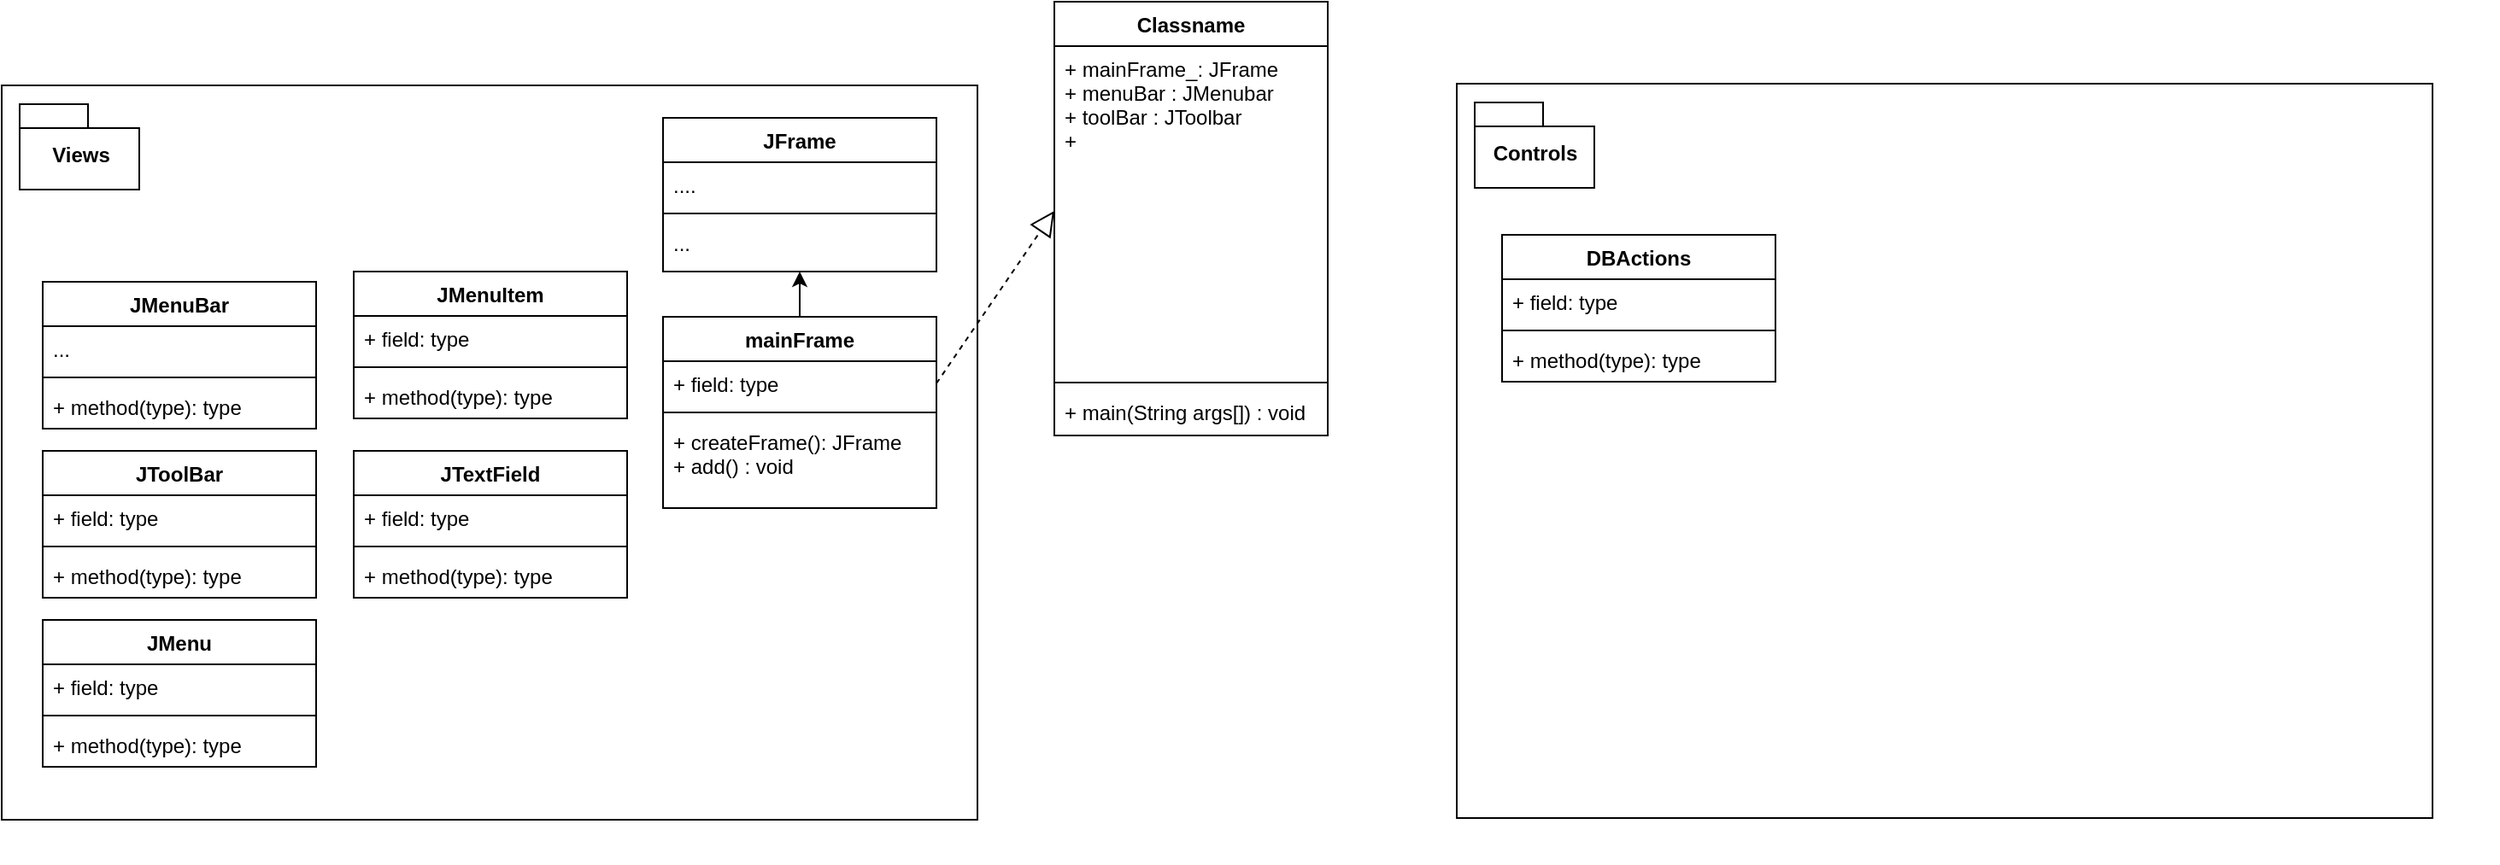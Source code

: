 <mxfile version="12.1.7" type="device" pages="1"><diagram id="zsnYO887Zmh9USHRb_7p" name="Page-1"><mxGraphModel dx="1424" dy="1393" grid="0" gridSize="10" guides="1" tooltips="1" connect="1" arrows="1" fold="1" page="0" pageScale="1" pageWidth="10000" pageHeight="10000" math="0" shadow="0"><root><mxCell id="0"/><mxCell id="1" parent="0"/><mxCell id="UTARnTCa7toa9BuSvRRB-27" value="" style="group" parent="1" vertex="1" connectable="0"><mxGeometry x="-262" y="-393" width="571" height="430" as="geometry"/></mxCell><mxCell id="UTARnTCa7toa9BuSvRRB-26" value="" style="rounded=0;whiteSpace=wrap;html=1;" parent="UTARnTCa7toa9BuSvRRB-27" vertex="1"><mxGeometry width="571" height="430" as="geometry"/></mxCell><mxCell id="UTARnTCa7toa9BuSvRRB-25" value="Views" style="shape=folder;fontStyle=1;spacingTop=10;tabWidth=40;tabHeight=14;tabPosition=left;html=1;" parent="UTARnTCa7toa9BuSvRRB-27" vertex="1"><mxGeometry x="10.5" y="11" width="70" height="50" as="geometry"/></mxCell><mxCell id="UTARnTCa7toa9BuSvRRB-5" value="mainFrame" style="swimlane;fontStyle=1;align=center;verticalAlign=top;childLayout=stackLayout;horizontal=1;startSize=26;horizontalStack=0;resizeParent=1;resizeParentMax=0;resizeLast=0;collapsible=1;marginBottom=0;" parent="UTARnTCa7toa9BuSvRRB-27" vertex="1"><mxGeometry x="387" y="135.5" width="160" height="112" as="geometry"/></mxCell><mxCell id="UTARnTCa7toa9BuSvRRB-6" value="+ field: type" style="text;strokeColor=none;fillColor=none;align=left;verticalAlign=top;spacingLeft=4;spacingRight=4;overflow=hidden;rotatable=0;points=[[0,0.5],[1,0.5]];portConstraint=eastwest;" parent="UTARnTCa7toa9BuSvRRB-5" vertex="1"><mxGeometry y="26" width="160" height="26" as="geometry"/></mxCell><mxCell id="UTARnTCa7toa9BuSvRRB-7" value="" style="line;strokeWidth=1;fillColor=none;align=left;verticalAlign=middle;spacingTop=-1;spacingLeft=3;spacingRight=3;rotatable=0;labelPosition=right;points=[];portConstraint=eastwest;" parent="UTARnTCa7toa9BuSvRRB-5" vertex="1"><mxGeometry y="52" width="160" height="8" as="geometry"/></mxCell><mxCell id="UTARnTCa7toa9BuSvRRB-8" value="+ createFrame(): JFrame&#10;+ add() : void" style="text;strokeColor=none;fillColor=none;align=left;verticalAlign=top;spacingLeft=4;spacingRight=4;overflow=hidden;rotatable=0;points=[[0,0.5],[1,0.5]];portConstraint=eastwest;" parent="UTARnTCa7toa9BuSvRRB-5" vertex="1"><mxGeometry y="60" width="160" height="52" as="geometry"/></mxCell><mxCell id="UTARnTCa7toa9BuSvRRB-18" value="JFrame" style="swimlane;fontStyle=1;align=center;verticalAlign=top;childLayout=stackLayout;horizontal=1;startSize=26;horizontalStack=0;resizeParent=1;resizeParentMax=0;resizeLast=0;collapsible=1;marginBottom=0;" parent="UTARnTCa7toa9BuSvRRB-27" vertex="1"><mxGeometry x="387" y="19" width="160" height="90" as="geometry"/></mxCell><mxCell id="UTARnTCa7toa9BuSvRRB-19" value="...." style="text;strokeColor=none;fillColor=none;align=left;verticalAlign=top;spacingLeft=4;spacingRight=4;overflow=hidden;rotatable=0;points=[[0,0.5],[1,0.5]];portConstraint=eastwest;" parent="UTARnTCa7toa9BuSvRRB-18" vertex="1"><mxGeometry y="26" width="160" height="26" as="geometry"/></mxCell><mxCell id="UTARnTCa7toa9BuSvRRB-20" value="" style="line;strokeWidth=1;fillColor=none;align=left;verticalAlign=middle;spacingTop=-1;spacingLeft=3;spacingRight=3;rotatable=0;labelPosition=right;points=[];portConstraint=eastwest;" parent="UTARnTCa7toa9BuSvRRB-18" vertex="1"><mxGeometry y="52" width="160" height="8" as="geometry"/></mxCell><mxCell id="UTARnTCa7toa9BuSvRRB-21" value="..." style="text;strokeColor=none;fillColor=none;align=left;verticalAlign=top;spacingLeft=4;spacingRight=4;overflow=hidden;rotatable=0;points=[[0,0.5],[1,0.5]];portConstraint=eastwest;" parent="UTARnTCa7toa9BuSvRRB-18" vertex="1"><mxGeometry y="60" width="160" height="30" as="geometry"/></mxCell><mxCell id="UTARnTCa7toa9BuSvRRB-22" value="" style="edgeStyle=orthogonalEdgeStyle;rounded=0;orthogonalLoop=1;jettySize=auto;html=1;" parent="UTARnTCa7toa9BuSvRRB-27" source="UTARnTCa7toa9BuSvRRB-5" target="UTARnTCa7toa9BuSvRRB-18" edge="1"><mxGeometry relative="1" as="geometry"/></mxCell><mxCell id="UTARnTCa7toa9BuSvRRB-50" value="JMenuBar" style="swimlane;fontStyle=1;align=center;verticalAlign=top;childLayout=stackLayout;horizontal=1;startSize=26;horizontalStack=0;resizeParent=1;resizeParentMax=0;resizeLast=0;collapsible=1;marginBottom=0;" parent="UTARnTCa7toa9BuSvRRB-27" vertex="1"><mxGeometry x="24" y="115" width="160" height="86" as="geometry"/></mxCell><mxCell id="UTARnTCa7toa9BuSvRRB-51" value="..." style="text;strokeColor=none;fillColor=none;align=left;verticalAlign=top;spacingLeft=4;spacingRight=4;overflow=hidden;rotatable=0;points=[[0,0.5],[1,0.5]];portConstraint=eastwest;" parent="UTARnTCa7toa9BuSvRRB-50" vertex="1"><mxGeometry y="26" width="160" height="26" as="geometry"/></mxCell><mxCell id="UTARnTCa7toa9BuSvRRB-52" value="" style="line;strokeWidth=1;fillColor=none;align=left;verticalAlign=middle;spacingTop=-1;spacingLeft=3;spacingRight=3;rotatable=0;labelPosition=right;points=[];portConstraint=eastwest;" parent="UTARnTCa7toa9BuSvRRB-50" vertex="1"><mxGeometry y="52" width="160" height="8" as="geometry"/></mxCell><mxCell id="UTARnTCa7toa9BuSvRRB-53" value="+ method(type): type" style="text;strokeColor=none;fillColor=none;align=left;verticalAlign=top;spacingLeft=4;spacingRight=4;overflow=hidden;rotatable=0;points=[[0,0.5],[1,0.5]];portConstraint=eastwest;" parent="UTARnTCa7toa9BuSvRRB-50" vertex="1"><mxGeometry y="60" width="160" height="26" as="geometry"/></mxCell><mxCell id="UTARnTCa7toa9BuSvRRB-54" value="JToolBar" style="swimlane;fontStyle=1;align=center;verticalAlign=top;childLayout=stackLayout;horizontal=1;startSize=26;horizontalStack=0;resizeParent=1;resizeParentMax=0;resizeLast=0;collapsible=1;marginBottom=0;" parent="UTARnTCa7toa9BuSvRRB-27" vertex="1"><mxGeometry x="24" y="214" width="160" height="86" as="geometry"/></mxCell><mxCell id="UTARnTCa7toa9BuSvRRB-55" value="+ field: type" style="text;strokeColor=none;fillColor=none;align=left;verticalAlign=top;spacingLeft=4;spacingRight=4;overflow=hidden;rotatable=0;points=[[0,0.5],[1,0.5]];portConstraint=eastwest;" parent="UTARnTCa7toa9BuSvRRB-54" vertex="1"><mxGeometry y="26" width="160" height="26" as="geometry"/></mxCell><mxCell id="UTARnTCa7toa9BuSvRRB-56" value="" style="line;strokeWidth=1;fillColor=none;align=left;verticalAlign=middle;spacingTop=-1;spacingLeft=3;spacingRight=3;rotatable=0;labelPosition=right;points=[];portConstraint=eastwest;" parent="UTARnTCa7toa9BuSvRRB-54" vertex="1"><mxGeometry y="52" width="160" height="8" as="geometry"/></mxCell><mxCell id="UTARnTCa7toa9BuSvRRB-57" value="+ method(type): type" style="text;strokeColor=none;fillColor=none;align=left;verticalAlign=top;spacingLeft=4;spacingRight=4;overflow=hidden;rotatable=0;points=[[0,0.5],[1,0.5]];portConstraint=eastwest;" parent="UTARnTCa7toa9BuSvRRB-54" vertex="1"><mxGeometry y="60" width="160" height="26" as="geometry"/></mxCell><mxCell id="UTARnTCa7toa9BuSvRRB-58" value="JMenu" style="swimlane;fontStyle=1;align=center;verticalAlign=top;childLayout=stackLayout;horizontal=1;startSize=26;horizontalStack=0;resizeParent=1;resizeParentMax=0;resizeLast=0;collapsible=1;marginBottom=0;" parent="UTARnTCa7toa9BuSvRRB-27" vertex="1"><mxGeometry x="24" y="313" width="160" height="86" as="geometry"/></mxCell><mxCell id="UTARnTCa7toa9BuSvRRB-59" value="+ field: type" style="text;strokeColor=none;fillColor=none;align=left;verticalAlign=top;spacingLeft=4;spacingRight=4;overflow=hidden;rotatable=0;points=[[0,0.5],[1,0.5]];portConstraint=eastwest;" parent="UTARnTCa7toa9BuSvRRB-58" vertex="1"><mxGeometry y="26" width="160" height="26" as="geometry"/></mxCell><mxCell id="UTARnTCa7toa9BuSvRRB-60" value="" style="line;strokeWidth=1;fillColor=none;align=left;verticalAlign=middle;spacingTop=-1;spacingLeft=3;spacingRight=3;rotatable=0;labelPosition=right;points=[];portConstraint=eastwest;" parent="UTARnTCa7toa9BuSvRRB-58" vertex="1"><mxGeometry y="52" width="160" height="8" as="geometry"/></mxCell><mxCell id="UTARnTCa7toa9BuSvRRB-61" value="+ method(type): type" style="text;strokeColor=none;fillColor=none;align=left;verticalAlign=top;spacingLeft=4;spacingRight=4;overflow=hidden;rotatable=0;points=[[0,0.5],[1,0.5]];portConstraint=eastwest;" parent="UTARnTCa7toa9BuSvRRB-58" vertex="1"><mxGeometry y="60" width="160" height="26" as="geometry"/></mxCell><mxCell id="UTARnTCa7toa9BuSvRRB-71" value="JMenuItem" style="swimlane;fontStyle=1;align=center;verticalAlign=top;childLayout=stackLayout;horizontal=1;startSize=26;horizontalStack=0;resizeParent=1;resizeParentMax=0;resizeLast=0;collapsible=1;marginBottom=0;" parent="UTARnTCa7toa9BuSvRRB-27" vertex="1"><mxGeometry x="206" y="109" width="160" height="86" as="geometry"/></mxCell><mxCell id="UTARnTCa7toa9BuSvRRB-72" value="+ field: type" style="text;strokeColor=none;fillColor=none;align=left;verticalAlign=top;spacingLeft=4;spacingRight=4;overflow=hidden;rotatable=0;points=[[0,0.5],[1,0.5]];portConstraint=eastwest;" parent="UTARnTCa7toa9BuSvRRB-71" vertex="1"><mxGeometry y="26" width="160" height="26" as="geometry"/></mxCell><mxCell id="UTARnTCa7toa9BuSvRRB-73" value="" style="line;strokeWidth=1;fillColor=none;align=left;verticalAlign=middle;spacingTop=-1;spacingLeft=3;spacingRight=3;rotatable=0;labelPosition=right;points=[];portConstraint=eastwest;" parent="UTARnTCa7toa9BuSvRRB-71" vertex="1"><mxGeometry y="52" width="160" height="8" as="geometry"/></mxCell><mxCell id="UTARnTCa7toa9BuSvRRB-74" value="+ method(type): type" style="text;strokeColor=none;fillColor=none;align=left;verticalAlign=top;spacingLeft=4;spacingRight=4;overflow=hidden;rotatable=0;points=[[0,0.5],[1,0.5]];portConstraint=eastwest;" parent="UTARnTCa7toa9BuSvRRB-71" vertex="1"><mxGeometry y="60" width="160" height="26" as="geometry"/></mxCell><mxCell id="UTARnTCa7toa9BuSvRRB-75" value="JTextField" style="swimlane;fontStyle=1;align=center;verticalAlign=top;childLayout=stackLayout;horizontal=1;startSize=26;horizontalStack=0;resizeParent=1;resizeParentMax=0;resizeLast=0;collapsible=1;marginBottom=0;" parent="UTARnTCa7toa9BuSvRRB-27" vertex="1"><mxGeometry x="206" y="214" width="160" height="86" as="geometry"/></mxCell><mxCell id="UTARnTCa7toa9BuSvRRB-76" value="+ field: type" style="text;strokeColor=none;fillColor=none;align=left;verticalAlign=top;spacingLeft=4;spacingRight=4;overflow=hidden;rotatable=0;points=[[0,0.5],[1,0.5]];portConstraint=eastwest;" parent="UTARnTCa7toa9BuSvRRB-75" vertex="1"><mxGeometry y="26" width="160" height="26" as="geometry"/></mxCell><mxCell id="UTARnTCa7toa9BuSvRRB-77" value="" style="line;strokeWidth=1;fillColor=none;align=left;verticalAlign=middle;spacingTop=-1;spacingLeft=3;spacingRight=3;rotatable=0;labelPosition=right;points=[];portConstraint=eastwest;" parent="UTARnTCa7toa9BuSvRRB-75" vertex="1"><mxGeometry y="52" width="160" height="8" as="geometry"/></mxCell><mxCell id="UTARnTCa7toa9BuSvRRB-78" value="+ method(type): type" style="text;strokeColor=none;fillColor=none;align=left;verticalAlign=top;spacingLeft=4;spacingRight=4;overflow=hidden;rotatable=0;points=[[0,0.5],[1,0.5]];portConstraint=eastwest;" parent="UTARnTCa7toa9BuSvRRB-75" vertex="1"><mxGeometry y="60" width="160" height="26" as="geometry"/></mxCell><mxCell id="UTARnTCa7toa9BuSvRRB-1" value="Classname" style="swimlane;fontStyle=1;align=center;verticalAlign=top;childLayout=stackLayout;horizontal=1;startSize=26;horizontalStack=0;resizeParent=1;resizeParentMax=0;resizeLast=0;collapsible=1;marginBottom=0;" parent="1" vertex="1"><mxGeometry x="354" y="-442" width="160" height="254" as="geometry"/></mxCell><mxCell id="UTARnTCa7toa9BuSvRRB-2" value="+ mainFrame_: JFrame&#10;+ menuBar : JMenubar&#10;+ toolBar : JToolbar&#10;+ " style="text;strokeColor=none;fillColor=none;align=left;verticalAlign=top;spacingLeft=4;spacingRight=4;overflow=hidden;rotatable=0;points=[[0,0.5],[1,0.5]];portConstraint=eastwest;" parent="UTARnTCa7toa9BuSvRRB-1" vertex="1"><mxGeometry y="26" width="160" height="193" as="geometry"/></mxCell><mxCell id="UTARnTCa7toa9BuSvRRB-3" value="" style="line;strokeWidth=1;fillColor=none;align=left;verticalAlign=middle;spacingTop=-1;spacingLeft=3;spacingRight=3;rotatable=0;labelPosition=right;points=[];portConstraint=eastwest;" parent="UTARnTCa7toa9BuSvRRB-1" vertex="1"><mxGeometry y="219" width="160" height="8" as="geometry"/></mxCell><mxCell id="UTARnTCa7toa9BuSvRRB-4" value="+ main(String args[]) : void" style="text;strokeColor=none;fillColor=none;align=left;verticalAlign=top;spacingLeft=4;spacingRight=4;overflow=hidden;rotatable=0;points=[[0,0.5],[1,0.5]];portConstraint=eastwest;" parent="UTARnTCa7toa9BuSvRRB-1" vertex="1"><mxGeometry y="227" width="160" height="27" as="geometry"/></mxCell><mxCell id="UTARnTCa7toa9BuSvRRB-23" value="" style="endArrow=block;dashed=1;endFill=0;endSize=12;html=1;exitX=1;exitY=0.5;exitDx=0;exitDy=0;entryX=0;entryY=0.5;entryDx=0;entryDy=0;" parent="1" source="UTARnTCa7toa9BuSvRRB-6" target="UTARnTCa7toa9BuSvRRB-2" edge="1"><mxGeometry width="160" relative="1" as="geometry"><mxPoint x="313" y="-71" as="sourcePoint"/><mxPoint x="301" y="-313" as="targetPoint"/></mxGeometry></mxCell><mxCell id="UTARnTCa7toa9BuSvRRB-33" value="" style="group" parent="1" vertex="1" connectable="0"><mxGeometry x="628" y="-367.5" width="571" height="430" as="geometry"/></mxCell><mxCell id="UTARnTCa7toa9BuSvRRB-49" value="" style="group" parent="UTARnTCa7toa9BuSvRRB-33" vertex="1" connectable="0"><mxGeometry x="-38.5" y="-26.5" width="571" height="430" as="geometry"/></mxCell><mxCell id="UTARnTCa7toa9BuSvRRB-34" value="" style="rounded=0;whiteSpace=wrap;html=1;" parent="UTARnTCa7toa9BuSvRRB-49" vertex="1"><mxGeometry width="571" height="430" as="geometry"/></mxCell><mxCell id="UTARnTCa7toa9BuSvRRB-35" value="Controls" style="shape=folder;fontStyle=1;spacingTop=10;tabWidth=40;tabHeight=14;tabPosition=left;html=1;" parent="UTARnTCa7toa9BuSvRRB-49" vertex="1"><mxGeometry x="10.5" y="11" width="70" height="50" as="geometry"/></mxCell><mxCell id="PHFsthb0EGWCGAfE3bAJ-5" value="DBActions" style="swimlane;fontStyle=1;align=center;verticalAlign=top;childLayout=stackLayout;horizontal=1;startSize=26;horizontalStack=0;resizeParent=1;resizeParentMax=0;resizeLast=0;collapsible=1;marginBottom=0;" vertex="1" parent="UTARnTCa7toa9BuSvRRB-49"><mxGeometry x="26.5" y="88.5" width="160" height="86" as="geometry"/></mxCell><mxCell id="PHFsthb0EGWCGAfE3bAJ-6" value="+ field: type" style="text;strokeColor=none;fillColor=none;align=left;verticalAlign=top;spacingLeft=4;spacingRight=4;overflow=hidden;rotatable=0;points=[[0,0.5],[1,0.5]];portConstraint=eastwest;" vertex="1" parent="PHFsthb0EGWCGAfE3bAJ-5"><mxGeometry y="26" width="160" height="26" as="geometry"/></mxCell><mxCell id="PHFsthb0EGWCGAfE3bAJ-7" value="" style="line;strokeWidth=1;fillColor=none;align=left;verticalAlign=middle;spacingTop=-1;spacingLeft=3;spacingRight=3;rotatable=0;labelPosition=right;points=[];portConstraint=eastwest;" vertex="1" parent="PHFsthb0EGWCGAfE3bAJ-5"><mxGeometry y="52" width="160" height="8" as="geometry"/></mxCell><mxCell id="PHFsthb0EGWCGAfE3bAJ-8" value="+ method(type): type" style="text;strokeColor=none;fillColor=none;align=left;verticalAlign=top;spacingLeft=4;spacingRight=4;overflow=hidden;rotatable=0;points=[[0,0.5],[1,0.5]];portConstraint=eastwest;" vertex="1" parent="PHFsthb0EGWCGAfE3bAJ-5"><mxGeometry y="60" width="160" height="26" as="geometry"/></mxCell></root></mxGraphModel></diagram></mxfile>
